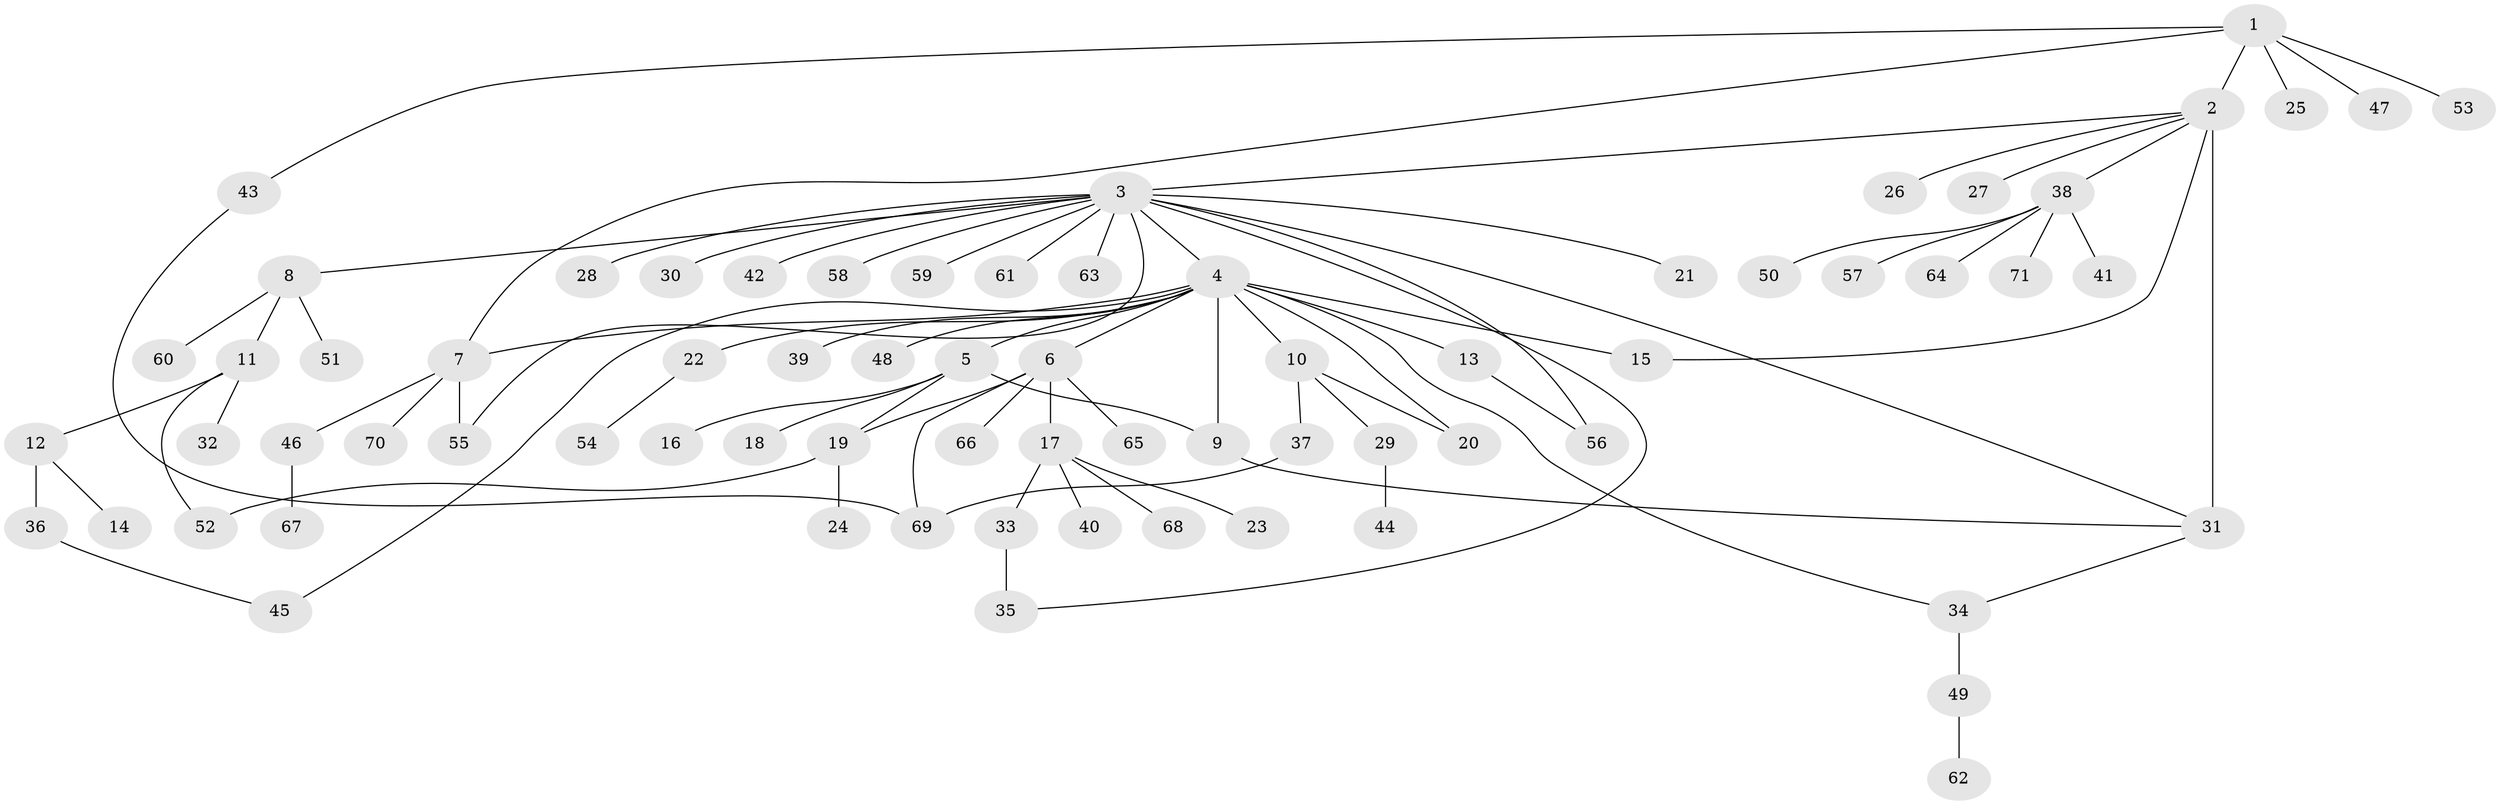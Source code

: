 // original degree distribution, {7: 0.02112676056338028, 25: 0.007042253521126761, 17: 0.007042253521126761, 27: 0.007042253521126761, 6: 0.02112676056338028, 8: 0.007042253521126761, 5: 0.028169014084507043, 2: 0.19718309859154928, 4: 0.014084507042253521, 3: 0.07746478873239436, 1: 0.6126760563380281}
// Generated by graph-tools (version 1.1) at 2025/35/03/09/25 02:35:52]
// undirected, 71 vertices, 85 edges
graph export_dot {
graph [start="1"]
  node [color=gray90,style=filled];
  1;
  2;
  3;
  4;
  5;
  6;
  7;
  8;
  9;
  10;
  11;
  12;
  13;
  14;
  15;
  16;
  17;
  18;
  19;
  20;
  21;
  22;
  23;
  24;
  25;
  26;
  27;
  28;
  29;
  30;
  31;
  32;
  33;
  34;
  35;
  36;
  37;
  38;
  39;
  40;
  41;
  42;
  43;
  44;
  45;
  46;
  47;
  48;
  49;
  50;
  51;
  52;
  53;
  54;
  55;
  56;
  57;
  58;
  59;
  60;
  61;
  62;
  63;
  64;
  65;
  66;
  67;
  68;
  69;
  70;
  71;
  1 -- 2 [weight=1.0];
  1 -- 7 [weight=1.0];
  1 -- 25 [weight=1.0];
  1 -- 43 [weight=1.0];
  1 -- 47 [weight=1.0];
  1 -- 53 [weight=1.0];
  2 -- 3 [weight=1.0];
  2 -- 15 [weight=1.0];
  2 -- 26 [weight=1.0];
  2 -- 27 [weight=1.0];
  2 -- 31 [weight=18.0];
  2 -- 38 [weight=1.0];
  3 -- 4 [weight=1.0];
  3 -- 8 [weight=1.0];
  3 -- 21 [weight=1.0];
  3 -- 28 [weight=1.0];
  3 -- 30 [weight=1.0];
  3 -- 31 [weight=2.0];
  3 -- 35 [weight=1.0];
  3 -- 42 [weight=1.0];
  3 -- 55 [weight=1.0];
  3 -- 56 [weight=1.0];
  3 -- 58 [weight=1.0];
  3 -- 59 [weight=1.0];
  3 -- 61 [weight=1.0];
  3 -- 63 [weight=1.0];
  4 -- 5 [weight=1.0];
  4 -- 6 [weight=1.0];
  4 -- 7 [weight=1.0];
  4 -- 9 [weight=11.0];
  4 -- 10 [weight=1.0];
  4 -- 13 [weight=1.0];
  4 -- 15 [weight=1.0];
  4 -- 20 [weight=1.0];
  4 -- 22 [weight=1.0];
  4 -- 34 [weight=1.0];
  4 -- 39 [weight=1.0];
  4 -- 45 [weight=1.0];
  4 -- 48 [weight=1.0];
  5 -- 9 [weight=1.0];
  5 -- 16 [weight=1.0];
  5 -- 18 [weight=1.0];
  5 -- 19 [weight=1.0];
  6 -- 17 [weight=1.0];
  6 -- 19 [weight=1.0];
  6 -- 65 [weight=1.0];
  6 -- 66 [weight=1.0];
  6 -- 69 [weight=1.0];
  7 -- 46 [weight=1.0];
  7 -- 55 [weight=1.0];
  7 -- 70 [weight=1.0];
  8 -- 11 [weight=1.0];
  8 -- 51 [weight=1.0];
  8 -- 60 [weight=1.0];
  9 -- 31 [weight=1.0];
  10 -- 20 [weight=1.0];
  10 -- 29 [weight=1.0];
  10 -- 37 [weight=1.0];
  11 -- 12 [weight=1.0];
  11 -- 32 [weight=1.0];
  11 -- 52 [weight=1.0];
  12 -- 14 [weight=1.0];
  12 -- 36 [weight=1.0];
  13 -- 56 [weight=1.0];
  17 -- 23 [weight=1.0];
  17 -- 33 [weight=1.0];
  17 -- 40 [weight=1.0];
  17 -- 68 [weight=1.0];
  19 -- 24 [weight=3.0];
  19 -- 52 [weight=1.0];
  22 -- 54 [weight=1.0];
  29 -- 44 [weight=1.0];
  31 -- 34 [weight=1.0];
  33 -- 35 [weight=3.0];
  34 -- 49 [weight=2.0];
  36 -- 45 [weight=1.0];
  37 -- 69 [weight=1.0];
  38 -- 41 [weight=1.0];
  38 -- 50 [weight=1.0];
  38 -- 57 [weight=1.0];
  38 -- 64 [weight=1.0];
  38 -- 71 [weight=1.0];
  43 -- 69 [weight=1.0];
  46 -- 67 [weight=1.0];
  49 -- 62 [weight=1.0];
}
